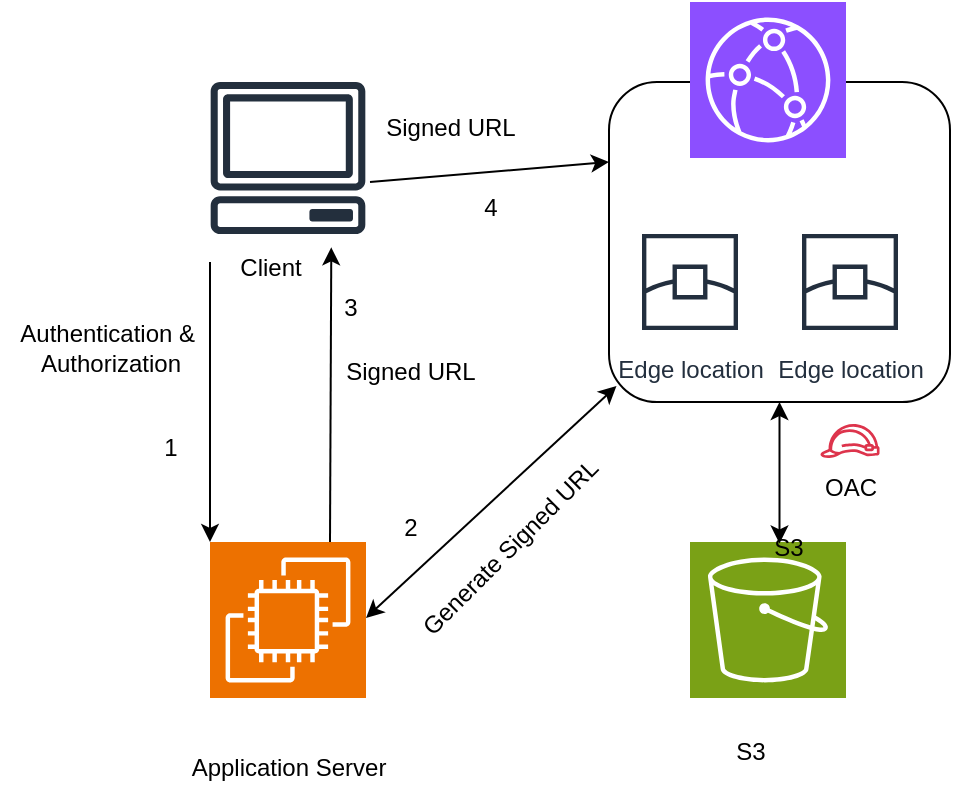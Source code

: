 <mxfile version="24.3.1" type="github">
  <diagram name="Page-1" id="v34sxde32LLmP048Y4tt">
    <mxGraphModel dx="786" dy="459" grid="1" gridSize="10" guides="1" tooltips="1" connect="1" arrows="1" fold="1" page="1" pageScale="1" pageWidth="850" pageHeight="1100" math="0" shadow="0">
      <root>
        <mxCell id="0" />
        <mxCell id="1" parent="0" />
        <mxCell id="yCkPDZTaultlRP4T32ps-1" value="" style="sketch=0;points=[[0,0,0],[0.25,0,0],[0.5,0,0],[0.75,0,0],[1,0,0],[0,1,0],[0.25,1,0],[0.5,1,0],[0.75,1,0],[1,1,0],[0,0.25,0],[0,0.5,0],[0,0.75,0],[1,0.25,0],[1,0.5,0],[1,0.75,0]];outlineConnect=0;fontColor=#232F3E;fillColor=#7AA116;strokeColor=#ffffff;dashed=0;verticalLabelPosition=bottom;verticalAlign=top;align=center;html=1;fontSize=12;fontStyle=0;aspect=fixed;shape=mxgraph.aws4.resourceIcon;resIcon=mxgraph.aws4.s3;" vertex="1" parent="1">
          <mxGeometry x="570" y="360" width="78" height="78" as="geometry" />
        </mxCell>
        <mxCell id="yCkPDZTaultlRP4T32ps-2" value="S3" style="text;html=1;align=center;verticalAlign=middle;resizable=0;points=[];autosize=1;strokeColor=none;fillColor=none;" vertex="1" parent="1">
          <mxGeometry x="599" y="348" width="40" height="30" as="geometry" />
        </mxCell>
        <mxCell id="yCkPDZTaultlRP4T32ps-6" value="" style="rounded=1;whiteSpace=wrap;html=1;" vertex="1" parent="1">
          <mxGeometry x="529.5" y="130" width="170.5" height="160" as="geometry" />
        </mxCell>
        <mxCell id="yCkPDZTaultlRP4T32ps-3" value="" style="sketch=0;points=[[0,0,0],[0.25,0,0],[0.5,0,0],[0.75,0,0],[1,0,0],[0,1,0],[0.25,1,0],[0.5,1,0],[0.75,1,0],[1,1,0],[0,0.25,0],[0,0.5,0],[0,0.75,0],[1,0.25,0],[1,0.5,0],[1,0.75,0]];outlineConnect=0;fontColor=#232F3E;fillColor=#8C4FFF;strokeColor=#ffffff;dashed=0;verticalLabelPosition=bottom;verticalAlign=top;align=center;html=1;fontSize=12;fontStyle=0;aspect=fixed;shape=mxgraph.aws4.resourceIcon;resIcon=mxgraph.aws4.cloudfront;" vertex="1" parent="1">
          <mxGeometry x="570" y="90" width="78" height="78" as="geometry" />
        </mxCell>
        <mxCell id="yCkPDZTaultlRP4T32ps-4" value="Edge location" style="sketch=0;outlineConnect=0;fontColor=#232F3E;gradientColor=none;strokeColor=#232F3E;fillColor=#ffffff;dashed=0;verticalLabelPosition=bottom;verticalAlign=top;align=center;html=1;fontSize=12;fontStyle=0;aspect=fixed;shape=mxgraph.aws4.resourceIcon;resIcon=mxgraph.aws4.edge_location;" vertex="1" parent="1">
          <mxGeometry x="540" y="200" width="60" height="60" as="geometry" />
        </mxCell>
        <mxCell id="yCkPDZTaultlRP4T32ps-5" value="Edge location" style="sketch=0;outlineConnect=0;fontColor=#232F3E;gradientColor=none;strokeColor=#232F3E;fillColor=#ffffff;dashed=0;verticalLabelPosition=bottom;verticalAlign=top;align=center;html=1;fontSize=12;fontStyle=0;aspect=fixed;shape=mxgraph.aws4.resourceIcon;resIcon=mxgraph.aws4.edge_location;" vertex="1" parent="1">
          <mxGeometry x="620" y="200" width="60" height="60" as="geometry" />
        </mxCell>
        <mxCell id="yCkPDZTaultlRP4T32ps-7" value="" style="sketch=0;points=[[0,0,0],[0.25,0,0],[0.5,0,0],[0.75,0,0],[1,0,0],[0,1,0],[0.25,1,0],[0.5,1,0],[0.75,1,0],[1,1,0],[0,0.25,0],[0,0.5,0],[0,0.75,0],[1,0.25,0],[1,0.5,0],[1,0.75,0]];outlineConnect=0;fontColor=#232F3E;fillColor=#ED7100;strokeColor=#ffffff;dashed=0;verticalLabelPosition=bottom;verticalAlign=top;align=center;html=1;fontSize=12;fontStyle=0;aspect=fixed;shape=mxgraph.aws4.resourceIcon;resIcon=mxgraph.aws4.ec2;" vertex="1" parent="1">
          <mxGeometry x="330" y="360" width="78" height="78" as="geometry" />
        </mxCell>
        <mxCell id="yCkPDZTaultlRP4T32ps-8" value="Application Server" style="text;html=1;align=center;verticalAlign=middle;resizable=0;points=[];autosize=1;strokeColor=none;fillColor=none;" vertex="1" parent="1">
          <mxGeometry x="309" y="458" width="120" height="30" as="geometry" />
        </mxCell>
        <mxCell id="yCkPDZTaultlRP4T32ps-9" value="S3" style="text;html=1;align=center;verticalAlign=middle;resizable=0;points=[];autosize=1;strokeColor=none;fillColor=none;" vertex="1" parent="1">
          <mxGeometry x="580" y="450" width="40" height="30" as="geometry" />
        </mxCell>
        <mxCell id="yCkPDZTaultlRP4T32ps-10" value="" style="sketch=0;outlineConnect=0;fontColor=#232F3E;gradientColor=none;fillColor=#232F3D;strokeColor=none;dashed=0;verticalLabelPosition=bottom;verticalAlign=top;align=center;html=1;fontSize=12;fontStyle=0;aspect=fixed;pointerEvents=1;shape=mxgraph.aws4.client;" vertex="1" parent="1">
          <mxGeometry x="330" y="130" width="78" height="76" as="geometry" />
        </mxCell>
        <mxCell id="yCkPDZTaultlRP4T32ps-11" value="Client" style="text;html=1;align=center;verticalAlign=middle;resizable=0;points=[];autosize=1;strokeColor=none;fillColor=none;" vertex="1" parent="1">
          <mxGeometry x="335" y="208" width="50" height="30" as="geometry" />
        </mxCell>
        <mxCell id="yCkPDZTaultlRP4T32ps-12" value="" style="endArrow=classic;html=1;rounded=0;entryX=0;entryY=0;entryDx=0;entryDy=0;entryPerimeter=0;" edge="1" parent="1" target="yCkPDZTaultlRP4T32ps-7">
          <mxGeometry width="50" height="50" relative="1" as="geometry">
            <mxPoint x="330" y="220" as="sourcePoint" />
            <mxPoint x="390" y="270" as="targetPoint" />
          </mxGeometry>
        </mxCell>
        <mxCell id="yCkPDZTaultlRP4T32ps-13" value="" style="endArrow=classic;html=1;rounded=0;entryX=1.113;entryY=0.156;entryDx=0;entryDy=0;entryPerimeter=0;" edge="1" parent="1" target="yCkPDZTaultlRP4T32ps-11">
          <mxGeometry width="50" height="50" relative="1" as="geometry">
            <mxPoint x="390" y="360" as="sourcePoint" />
            <mxPoint x="440" y="310" as="targetPoint" />
          </mxGeometry>
        </mxCell>
        <mxCell id="yCkPDZTaultlRP4T32ps-14" value="Authentication &amp;amp;&amp;nbsp;&lt;div&gt;Authorization&lt;/div&gt;" style="text;html=1;align=center;verticalAlign=middle;resizable=0;points=[];autosize=1;strokeColor=none;fillColor=none;" vertex="1" parent="1">
          <mxGeometry x="225" y="243" width="110" height="40" as="geometry" />
        </mxCell>
        <mxCell id="yCkPDZTaultlRP4T32ps-15" value="1" style="text;html=1;align=center;verticalAlign=middle;resizable=0;points=[];autosize=1;strokeColor=none;fillColor=none;" vertex="1" parent="1">
          <mxGeometry x="295" y="298" width="30" height="30" as="geometry" />
        </mxCell>
        <mxCell id="yCkPDZTaultlRP4T32ps-17" value="" style="endArrow=classic;startArrow=classic;html=1;rounded=0;entryX=0.022;entryY=0.95;entryDx=0;entryDy=0;entryPerimeter=0;" edge="1" parent="1" target="yCkPDZTaultlRP4T32ps-6">
          <mxGeometry width="50" height="50" relative="1" as="geometry">
            <mxPoint x="408" y="398" as="sourcePoint" />
            <mxPoint x="458" y="348" as="targetPoint" />
          </mxGeometry>
        </mxCell>
        <mxCell id="yCkPDZTaultlRP4T32ps-18" value="Generate Signed URL" style="text;html=1;align=center;verticalAlign=middle;resizable=0;points=[];autosize=1;strokeColor=none;fillColor=none;rotation=-45;" vertex="1" parent="1">
          <mxGeometry x="410" y="348" width="140" height="30" as="geometry" />
        </mxCell>
        <mxCell id="yCkPDZTaultlRP4T32ps-19" value="2" style="text;html=1;align=center;verticalAlign=middle;resizable=0;points=[];autosize=1;strokeColor=none;fillColor=none;" vertex="1" parent="1">
          <mxGeometry x="415" y="338" width="30" height="30" as="geometry" />
        </mxCell>
        <mxCell id="yCkPDZTaultlRP4T32ps-20" value="Signed URL" style="text;html=1;align=center;verticalAlign=middle;resizable=0;points=[];autosize=1;strokeColor=none;fillColor=none;" vertex="1" parent="1">
          <mxGeometry x="385" y="260" width="90" height="30" as="geometry" />
        </mxCell>
        <mxCell id="yCkPDZTaultlRP4T32ps-21" value="3" style="text;html=1;align=center;verticalAlign=middle;resizable=0;points=[];autosize=1;strokeColor=none;fillColor=none;" vertex="1" parent="1">
          <mxGeometry x="385" y="228" width="30" height="30" as="geometry" />
        </mxCell>
        <mxCell id="yCkPDZTaultlRP4T32ps-22" value="" style="endArrow=classic;startArrow=classic;html=1;rounded=0;" edge="1" parent="1" source="yCkPDZTaultlRP4T32ps-6">
          <mxGeometry width="50" height="50" relative="1" as="geometry">
            <mxPoint x="614.75" y="340" as="sourcePoint" />
            <mxPoint x="614.75" y="360.711" as="targetPoint" />
          </mxGeometry>
        </mxCell>
        <mxCell id="yCkPDZTaultlRP4T32ps-23" value="OAC" style="text;html=1;align=center;verticalAlign=middle;resizable=0;points=[];autosize=1;strokeColor=none;fillColor=none;" vertex="1" parent="1">
          <mxGeometry x="625" y="318" width="50" height="30" as="geometry" />
        </mxCell>
        <mxCell id="yCkPDZTaultlRP4T32ps-24" value="" style="sketch=0;outlineConnect=0;fontColor=#232F3E;gradientColor=none;fillColor=#DD344C;strokeColor=none;dashed=0;verticalLabelPosition=bottom;verticalAlign=top;align=center;html=1;fontSize=12;fontStyle=0;aspect=fixed;pointerEvents=1;shape=mxgraph.aws4.role;" vertex="1" parent="1">
          <mxGeometry x="634.93" y="301" width="30.14" height="17" as="geometry" />
        </mxCell>
        <mxCell id="yCkPDZTaultlRP4T32ps-26" value="" style="endArrow=classic;html=1;rounded=0;entryX=0;entryY=0.25;entryDx=0;entryDy=0;" edge="1" parent="1" target="yCkPDZTaultlRP4T32ps-6">
          <mxGeometry width="50" height="50" relative="1" as="geometry">
            <mxPoint x="410" y="180" as="sourcePoint" />
            <mxPoint x="460" y="130" as="targetPoint" />
          </mxGeometry>
        </mxCell>
        <mxCell id="yCkPDZTaultlRP4T32ps-27" value="Signed URL" style="text;html=1;align=center;verticalAlign=middle;resizable=0;points=[];autosize=1;strokeColor=none;fillColor=none;" vertex="1" parent="1">
          <mxGeometry x="405" y="138" width="90" height="30" as="geometry" />
        </mxCell>
        <mxCell id="yCkPDZTaultlRP4T32ps-28" value="4" style="text;html=1;align=center;verticalAlign=middle;resizable=0;points=[];autosize=1;strokeColor=none;fillColor=none;" vertex="1" parent="1">
          <mxGeometry x="455" y="178" width="30" height="30" as="geometry" />
        </mxCell>
      </root>
    </mxGraphModel>
  </diagram>
</mxfile>
